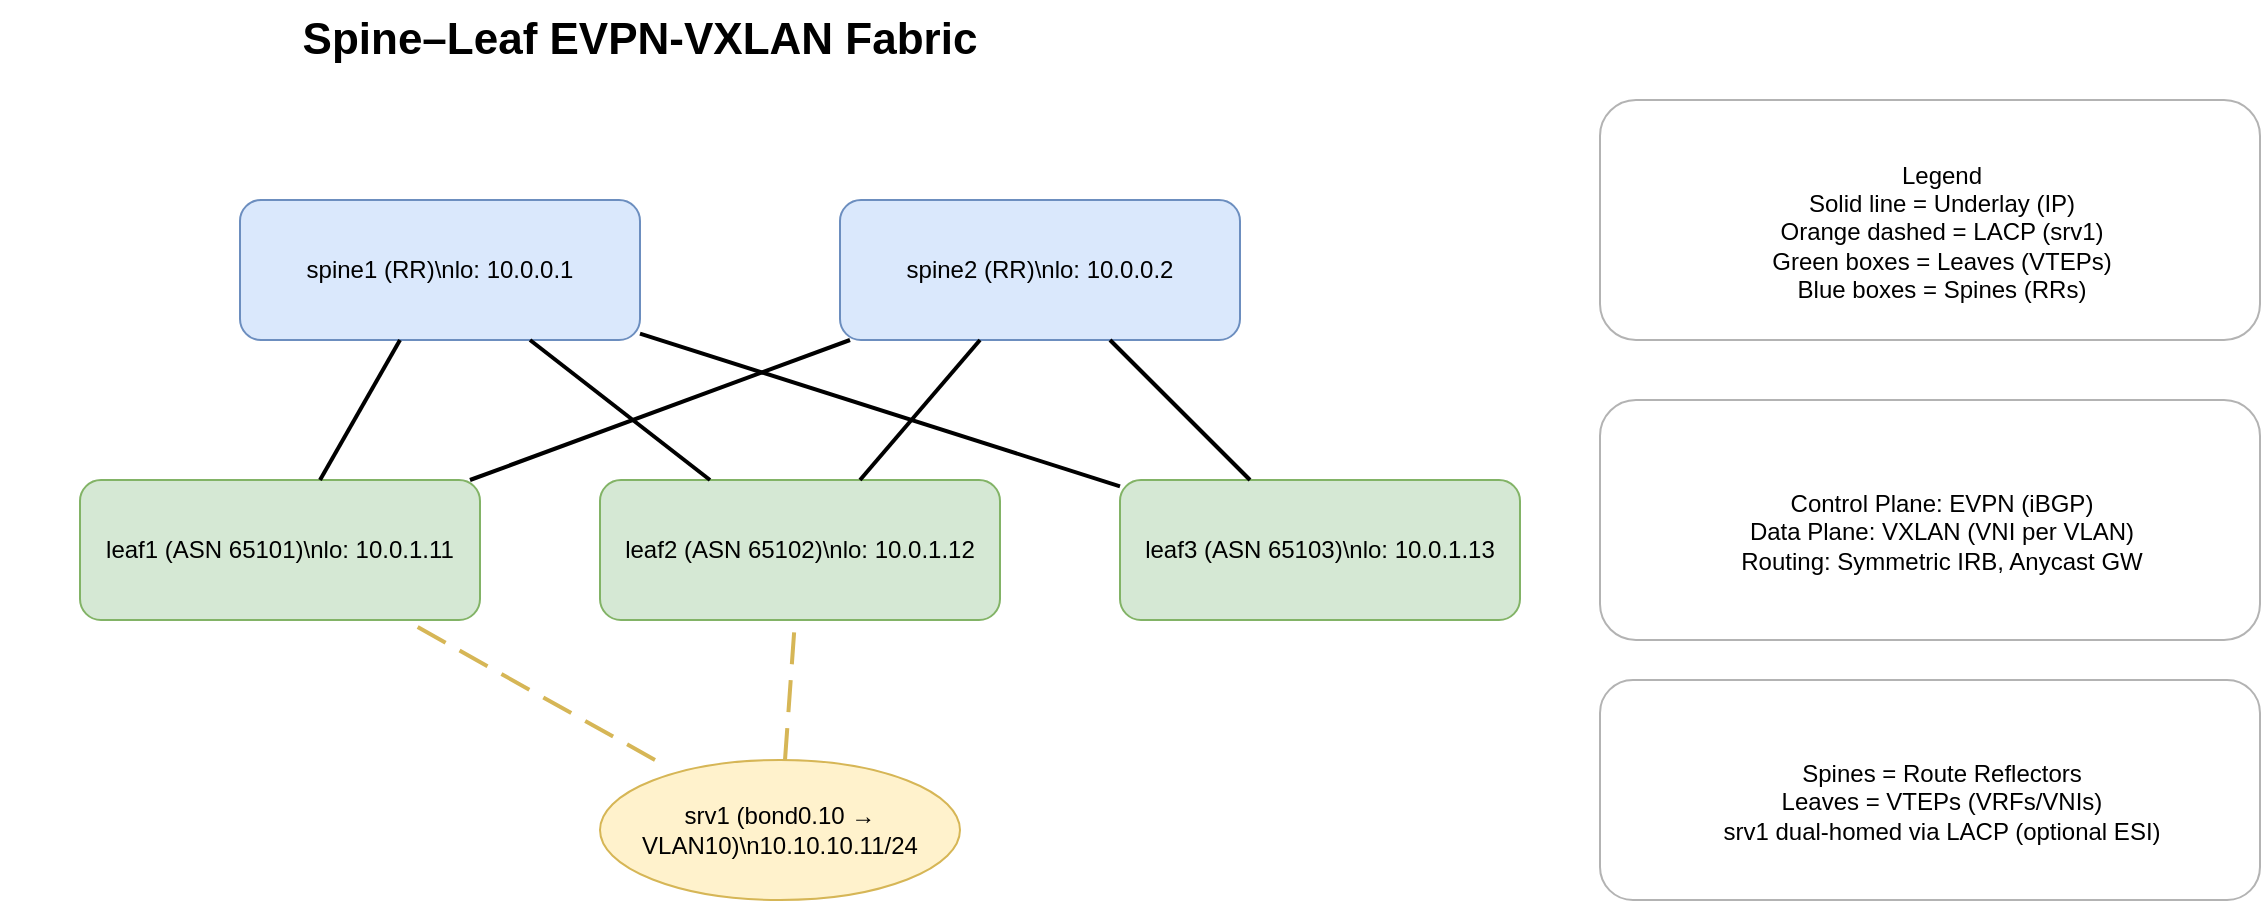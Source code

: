<mxfile version="28.2.0">
  <diagram id="spine-leaf-evpn-v2" name="Spine-Leaf EVPN-VXLAN v2">
    <mxGraphModel dx="1148" dy="789" grid="1" gridSize="10" guides="1" tooltips="1" connect="1" arrows="1" fold="1" page="1" pageScale="1" pageWidth="1920" pageHeight="1080" math="0" shadow="0">
      <root>
        <mxCell id="0" />
        <mxCell id="1" parent="0" />
        <mxCell id="title" value="Spine–Leaf EVPN‑VXLAN Fabric" style="text;whiteSpace=wrap;fontSize=22;fontStyle=1;align=center" parent="1" vertex="1">
          <mxGeometry x="640" y="20" width="640" height="40" as="geometry" />
        </mxCell>
        <mxCell id="legend" value="Legend&#xa;Solid line = Underlay (IP)&#xa;Orange dashed = LACP (srv1)&#xa;Green boxes = Leaves (VTEPs)&#xa;Blue boxes = Spines (RRs)" style="shape=rectangle;whiteSpace=wrap;rounded=1;fillColor=#ffffff;strokeColor=#b3b3b3;spacingLeft=12;spacingTop=12" parent="1" vertex="1">
          <mxGeometry x="1440" y="70" width="330" height="120" as="geometry" />
        </mxCell>
        <mxCell id="spine1" value="spine1 (RR)\nlo: 10.0.0.1" style="shape=rectangle;rounded=1;whiteSpace=wrap;align=center;fillColor=#dae8fc;strokeColor=#6c8ebf" parent="1" vertex="1">
          <mxGeometry x="760" y="120" width="200" height="70" as="geometry" />
        </mxCell>
        <mxCell id="spine2" value="spine2 (RR)\nlo: 10.0.0.2" style="shape=rectangle;rounded=1;whiteSpace=wrap;align=center;fillColor=#dae8fc;strokeColor=#6c8ebf" parent="1" vertex="1">
          <mxGeometry x="1060" y="120" width="200" height="70" as="geometry" />
        </mxCell>
        <mxCell id="leaf1" value="leaf1 (ASN 65101)\nlo: 10.0.1.11" style="shape=rectangle;rounded=1;whiteSpace=wrap;align=center;fillColor=#d5e8d4;strokeColor=#82b366" parent="1" vertex="1">
          <mxGeometry x="680" y="260" width="200" height="70" as="geometry" />
        </mxCell>
        <mxCell id="leaf2" value="leaf2 (ASN 65102)\nlo: 10.0.1.12" style="shape=rectangle;rounded=1;whiteSpace=wrap;align=center;fillColor=#d5e8d4;strokeColor=#82b366" parent="1" vertex="1">
          <mxGeometry x="940" y="260" width="200" height="70" as="geometry" />
        </mxCell>
        <mxCell id="leaf3" value="leaf3 (ASN 65103)\nlo: 10.0.1.13" style="shape=rectangle;rounded=1;whiteSpace=wrap;align=center;fillColor=#d5e8d4;strokeColor=#82b366" parent="1" vertex="1">
          <mxGeometry x="1200" y="260" width="200" height="70" as="geometry" />
        </mxCell>
        <mxCell id="srv1" value="srv1 (bond0.10 → VLAN10)\n10.10.10.11/24" style="shape=ellipse;whiteSpace=wrap;align=center;fillColor=#fff2cc;strokeColor=#d6b656" parent="1" vertex="1">
          <mxGeometry x="940" y="400" width="180" height="70" as="geometry" />
        </mxCell>
        <mxCell id="l1s1" style="endArrow=none;strokeWidth=2;strokeColor=#000000" parent="1" source="leaf1" target="spine1" edge="1">
          <mxGeometry relative="1" as="geometry" />
        </mxCell>
        <mxCell id="l1s2" style="endArrow=none;strokeWidth=2;strokeColor=#000000" parent="1" source="leaf1" target="spine2" edge="1">
          <mxGeometry relative="1" as="geometry" />
        </mxCell>
        <mxCell id="l2s1" style="endArrow=none;strokeWidth=2;strokeColor=#000000" parent="1" source="leaf2" target="spine1" edge="1">
          <mxGeometry relative="1" as="geometry" />
        </mxCell>
        <mxCell id="l2s2" style="endArrow=none;strokeWidth=2;strokeColor=#000000" parent="1" source="leaf2" target="spine2" edge="1">
          <mxGeometry relative="1" as="geometry" />
        </mxCell>
        <mxCell id="l3s1" style="endArrow=none;strokeWidth=2;strokeColor=#000000" parent="1" source="leaf3" target="spine1" edge="1">
          <mxGeometry relative="1" as="geometry" />
        </mxCell>
        <mxCell id="l3s2" style="endArrow=none;strokeWidth=2;strokeColor=#000000" parent="1" source="leaf3" target="spine2" edge="1">
          <mxGeometry relative="1" as="geometry" />
        </mxCell>
        <mxCell id="srv1l1" style="dashed=1;dashPattern=8 4;strokeWidth=2;strokeColor=#d6b656;endArrow=none" parent="1" source="srv1" target="leaf1" edge="1">
          <mxGeometry relative="1" as="geometry" />
        </mxCell>
        <mxCell id="srv1l2" style="dashed=1;dashPattern=8 4;strokeWidth=2;strokeColor=#d6b656;endArrow=none" parent="1" source="srv1" target="leaf2" edge="1">
          <mxGeometry relative="1" as="geometry" />
        </mxCell>
        <mxCell id="info1" value="Control Plane: EVPN (iBGP)&#xa;Data Plane: VXLAN (VNI per VLAN)&#xa;Routing: Symmetric IRB, Anycast GW" style="shape=rectangle;whiteSpace=wrap;rounded=1;fillColor=#ffffff;strokeColor=#b3b3b3;spacingLeft=12;spacingTop=12" parent="1" vertex="1">
          <mxGeometry x="1440" y="220" width="330" height="120" as="geometry" />
        </mxCell>
        <mxCell id="info2" value="Spines = Route Reflectors&#xa;Leaves = VTEPs (VRFs/VNIs)&#xa;srv1 dual-homed via LACP (optional ESI)" style="shape=rectangle;whiteSpace=wrap;rounded=1;fillColor=#ffffff;strokeColor=#b3b3b3;spacingLeft=12;spacingTop=12" parent="1" vertex="1">
          <mxGeometry x="1440" y="360" width="330" height="110" as="geometry" />
        </mxCell>
      </root>
    </mxGraphModel>
  </diagram>
</mxfile>
